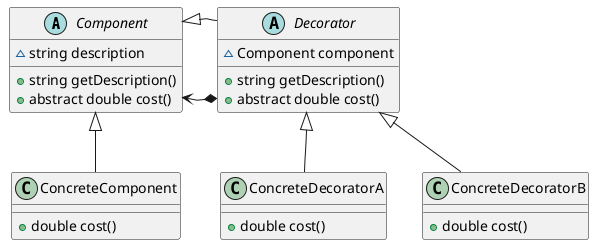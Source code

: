 @startuml decorator

abstract class Component {
  ~ string description
  + string getDescription()
  + abstract double cost()
}

abstract class Decorator {
  ~ Component component
  + string getDescription()
  + abstract double cost()
}

class ConcreteComponent {
  + double cost()
}

class ConcreteDecoratorA {
  + double cost()
}

class ConcreteDecoratorB {
  + double cost()
}

Decorator *-left-> Component
Component <|-- ConcreteComponent
Component <|-- Decorator
Decorator <|-- ConcreteDecoratorA
Decorator <|-- ConcreteDecoratorB
@enduml